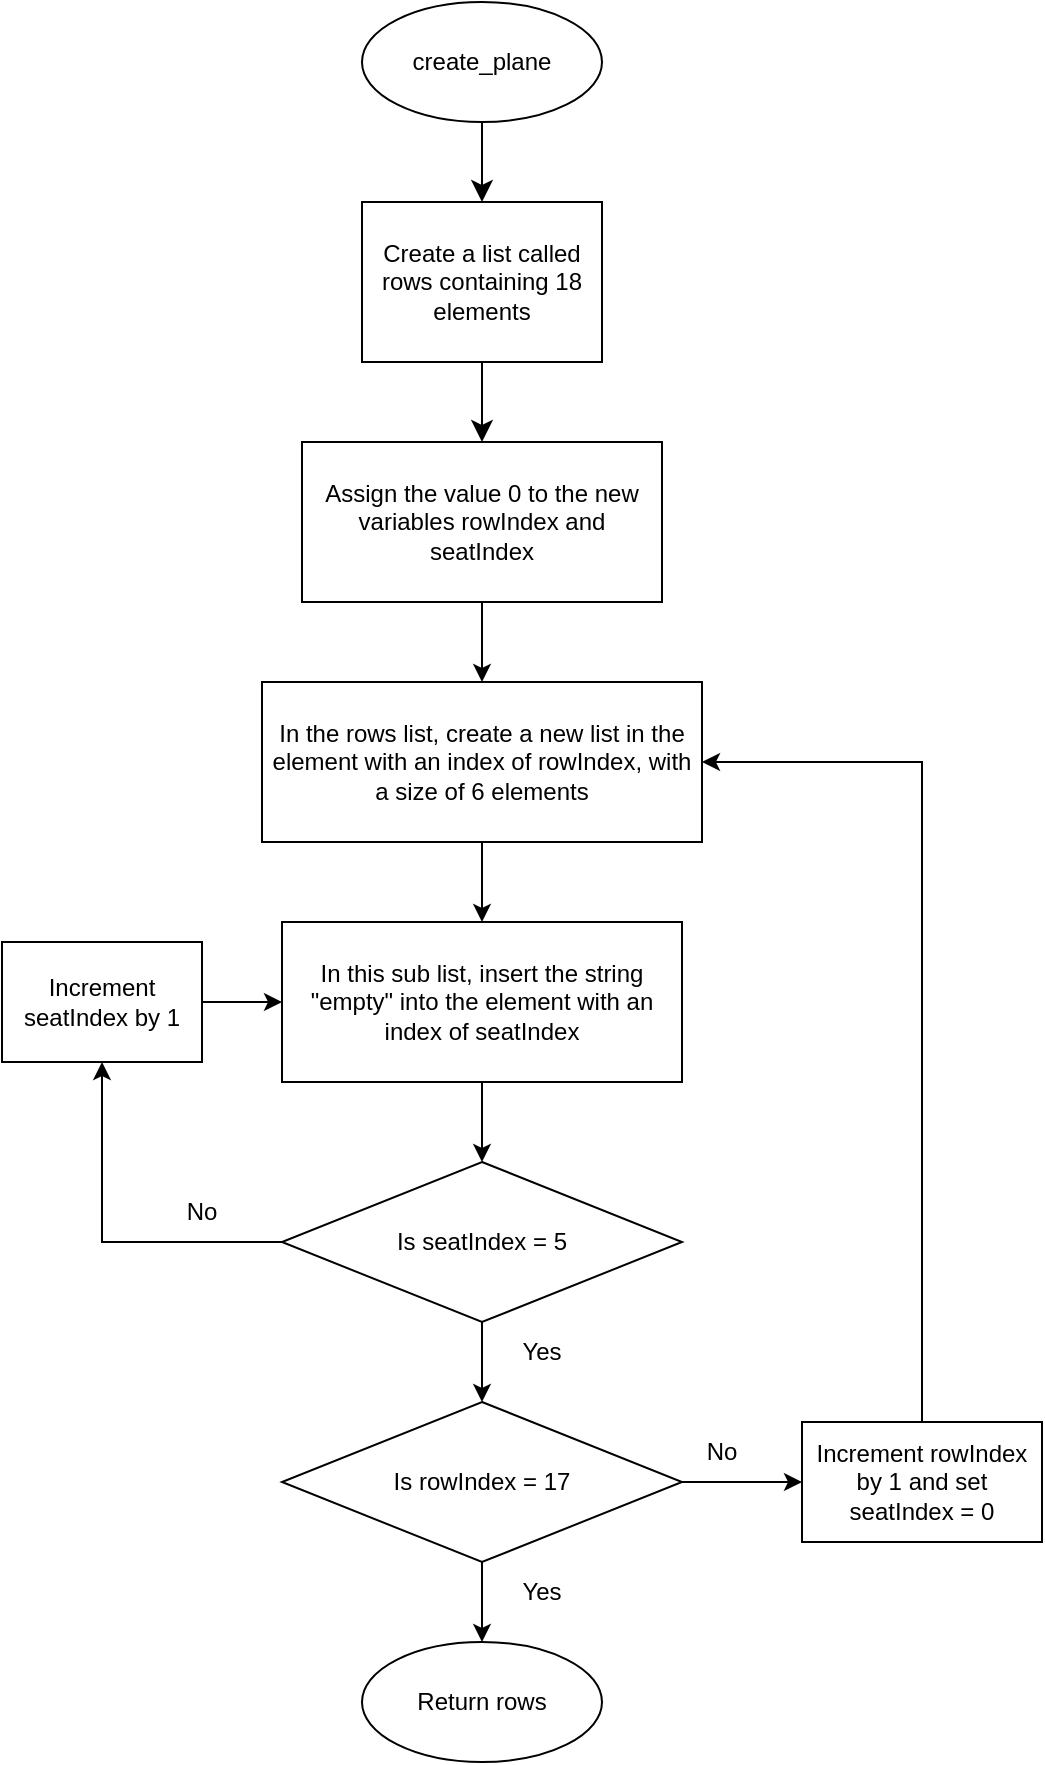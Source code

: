 <mxfile version="28.2.7">
  <diagram name="Page-1" id="44Gq0HUf6_HCvi81q9SC">
    <mxGraphModel dx="946" dy="597" grid="1" gridSize="10" guides="1" tooltips="1" connect="1" arrows="1" fold="1" page="1" pageScale="1" pageWidth="827" pageHeight="1169" math="0" shadow="0">
      <root>
        <mxCell id="0" />
        <mxCell id="1" parent="0" />
        <mxCell id="b0Wl5kgsE2PlQLiSxUC3-3" value="" style="edgeStyle=none;curved=1;rounded=0;orthogonalLoop=1;jettySize=auto;html=1;fontSize=12;startSize=8;endSize=8;" parent="1" source="b0Wl5kgsE2PlQLiSxUC3-1" target="b0Wl5kgsE2PlQLiSxUC3-2" edge="1">
          <mxGeometry relative="1" as="geometry" />
        </mxCell>
        <mxCell id="b0Wl5kgsE2PlQLiSxUC3-1" value="create_plane" style="ellipse;whiteSpace=wrap;html=1;" parent="1" vertex="1">
          <mxGeometry x="360" y="140" width="120" height="60" as="geometry" />
        </mxCell>
        <mxCell id="b0Wl5kgsE2PlQLiSxUC3-8" style="edgeStyle=none;curved=1;rounded=0;orthogonalLoop=1;jettySize=auto;html=1;entryX=0.5;entryY=0;entryDx=0;entryDy=0;fontSize=12;startSize=8;endSize=8;" parent="1" source="b0Wl5kgsE2PlQLiSxUC3-2" target="b0Wl5kgsE2PlQLiSxUC3-48" edge="1">
          <mxGeometry relative="1" as="geometry" />
        </mxCell>
        <mxCell id="b0Wl5kgsE2PlQLiSxUC3-2" value="Create a list called rows containing 18 elements" style="whiteSpace=wrap;html=1;" parent="1" vertex="1">
          <mxGeometry x="360" y="240" width="120" height="80" as="geometry" />
        </mxCell>
        <mxCell id="5U9ReLmfw8a_2haY-prF-36" value="" style="edgeStyle=orthogonalEdgeStyle;rounded=0;orthogonalLoop=1;jettySize=auto;html=1;" edge="1" parent="1" source="b0Wl5kgsE2PlQLiSxUC3-48" target="5U9ReLmfw8a_2haY-prF-35">
          <mxGeometry relative="1" as="geometry" />
        </mxCell>
        <mxCell id="b0Wl5kgsE2PlQLiSxUC3-48" value="Assign the value 0 to the new variables rowIndex and seatIndex" style="whiteSpace=wrap;html=1;" parent="1" vertex="1">
          <mxGeometry x="330" y="360" width="180" height="80" as="geometry" />
        </mxCell>
        <mxCell id="5U9ReLmfw8a_2haY-prF-38" value="" style="edgeStyle=orthogonalEdgeStyle;rounded=0;orthogonalLoop=1;jettySize=auto;html=1;" edge="1" parent="1" source="5U9ReLmfw8a_2haY-prF-35" target="5U9ReLmfw8a_2haY-prF-37">
          <mxGeometry relative="1" as="geometry" />
        </mxCell>
        <mxCell id="5U9ReLmfw8a_2haY-prF-35" value="In the rows list, create a new list in the element with an index of rowIndex, with a size of 6 elements" style="whiteSpace=wrap;html=1;" vertex="1" parent="1">
          <mxGeometry x="310" y="480" width="220" height="80" as="geometry" />
        </mxCell>
        <mxCell id="5U9ReLmfw8a_2haY-prF-40" value="" style="edgeStyle=orthogonalEdgeStyle;rounded=0;orthogonalLoop=1;jettySize=auto;html=1;" edge="1" parent="1" source="5U9ReLmfw8a_2haY-prF-37" target="5U9ReLmfw8a_2haY-prF-39">
          <mxGeometry relative="1" as="geometry" />
        </mxCell>
        <mxCell id="5U9ReLmfw8a_2haY-prF-37" value="In this sub list, insert the string &quot;empty&quot; into the element with an index of seatIndex" style="whiteSpace=wrap;html=1;" vertex="1" parent="1">
          <mxGeometry x="320" y="600" width="200" height="80" as="geometry" />
        </mxCell>
        <mxCell id="5U9ReLmfw8a_2haY-prF-53" value="" style="edgeStyle=orthogonalEdgeStyle;rounded=0;orthogonalLoop=1;jettySize=auto;html=1;" edge="1" parent="1" source="5U9ReLmfw8a_2haY-prF-39" target="5U9ReLmfw8a_2haY-prF-52">
          <mxGeometry relative="1" as="geometry" />
        </mxCell>
        <mxCell id="5U9ReLmfw8a_2haY-prF-39" value="Is seatIndex = 5" style="rhombus;whiteSpace=wrap;html=1;" vertex="1" parent="1">
          <mxGeometry x="320" y="720" width="200" height="80" as="geometry" />
        </mxCell>
        <mxCell id="5U9ReLmfw8a_2haY-prF-45" style="edgeStyle=orthogonalEdgeStyle;rounded=0;orthogonalLoop=1;jettySize=auto;html=1;entryX=0;entryY=0.5;entryDx=0;entryDy=0;" edge="1" parent="1" source="5U9ReLmfw8a_2haY-prF-41" target="5U9ReLmfw8a_2haY-prF-37">
          <mxGeometry relative="1" as="geometry" />
        </mxCell>
        <mxCell id="5U9ReLmfw8a_2haY-prF-41" value="Increment seatIndex by 1" style="whiteSpace=wrap;html=1;" vertex="1" parent="1">
          <mxGeometry x="180" y="610" width="100" height="60" as="geometry" />
        </mxCell>
        <mxCell id="5U9ReLmfw8a_2haY-prF-43" value="No" style="text;html=1;whiteSpace=wrap;strokeColor=none;fillColor=none;align=center;verticalAlign=middle;rounded=0;" vertex="1" parent="1">
          <mxGeometry x="250" y="730" width="60" height="30" as="geometry" />
        </mxCell>
        <mxCell id="5U9ReLmfw8a_2haY-prF-51" value="" style="edgeStyle=orthogonalEdgeStyle;rounded=0;orthogonalLoop=1;jettySize=auto;html=1;entryX=0.5;entryY=1;entryDx=0;entryDy=0;" edge="1" parent="1" source="5U9ReLmfw8a_2haY-prF-39" target="5U9ReLmfw8a_2haY-prF-41">
          <mxGeometry relative="1" as="geometry">
            <mxPoint x="320" y="760" as="sourcePoint" />
            <mxPoint x="120" y="700" as="targetPoint" />
          </mxGeometry>
        </mxCell>
        <mxCell id="5U9ReLmfw8a_2haY-prF-55" value="" style="edgeStyle=orthogonalEdgeStyle;rounded=0;orthogonalLoop=1;jettySize=auto;html=1;" edge="1" parent="1" source="5U9ReLmfw8a_2haY-prF-52" target="5U9ReLmfw8a_2haY-prF-54">
          <mxGeometry relative="1" as="geometry" />
        </mxCell>
        <mxCell id="5U9ReLmfw8a_2haY-prF-62" style="edgeStyle=orthogonalEdgeStyle;rounded=0;orthogonalLoop=1;jettySize=auto;html=1;entryX=0.5;entryY=0;entryDx=0;entryDy=0;" edge="1" parent="1" source="5U9ReLmfw8a_2haY-prF-52" target="5U9ReLmfw8a_2haY-prF-61">
          <mxGeometry relative="1" as="geometry" />
        </mxCell>
        <mxCell id="5U9ReLmfw8a_2haY-prF-52" value="Is rowIndex = 17" style="rhombus;whiteSpace=wrap;html=1;" vertex="1" parent="1">
          <mxGeometry x="320" y="840" width="200" height="80" as="geometry" />
        </mxCell>
        <mxCell id="5U9ReLmfw8a_2haY-prF-57" style="edgeStyle=orthogonalEdgeStyle;rounded=0;orthogonalLoop=1;jettySize=auto;html=1;entryX=1;entryY=0.5;entryDx=0;entryDy=0;" edge="1" parent="1" source="5U9ReLmfw8a_2haY-prF-54" target="5U9ReLmfw8a_2haY-prF-35">
          <mxGeometry relative="1" as="geometry">
            <Array as="points">
              <mxPoint x="640" y="520" />
            </Array>
          </mxGeometry>
        </mxCell>
        <mxCell id="5U9ReLmfw8a_2haY-prF-54" value="Increment rowIndex by 1 and set seatIndex = 0" style="whiteSpace=wrap;html=1;" vertex="1" parent="1">
          <mxGeometry x="580" y="850" width="120" height="60" as="geometry" />
        </mxCell>
        <mxCell id="5U9ReLmfw8a_2haY-prF-56" value="No" style="text;html=1;whiteSpace=wrap;strokeColor=none;fillColor=none;align=center;verticalAlign=middle;rounded=0;" vertex="1" parent="1">
          <mxGeometry x="510" y="850" width="60" height="30" as="geometry" />
        </mxCell>
        <mxCell id="5U9ReLmfw8a_2haY-prF-58" value="Yes" style="text;html=1;whiteSpace=wrap;strokeColor=none;fillColor=none;align=center;verticalAlign=middle;rounded=0;" vertex="1" parent="1">
          <mxGeometry x="420" y="800" width="60" height="30" as="geometry" />
        </mxCell>
        <mxCell id="5U9ReLmfw8a_2haY-prF-61" value="Return rows" style="ellipse;whiteSpace=wrap;html=1;" vertex="1" parent="1">
          <mxGeometry x="360" y="960" width="120" height="60" as="geometry" />
        </mxCell>
        <mxCell id="5U9ReLmfw8a_2haY-prF-63" value="Yes" style="text;html=1;whiteSpace=wrap;strokeColor=none;fillColor=none;align=center;verticalAlign=middle;rounded=0;" vertex="1" parent="1">
          <mxGeometry x="420" y="920" width="60" height="30" as="geometry" />
        </mxCell>
      </root>
    </mxGraphModel>
  </diagram>
</mxfile>
